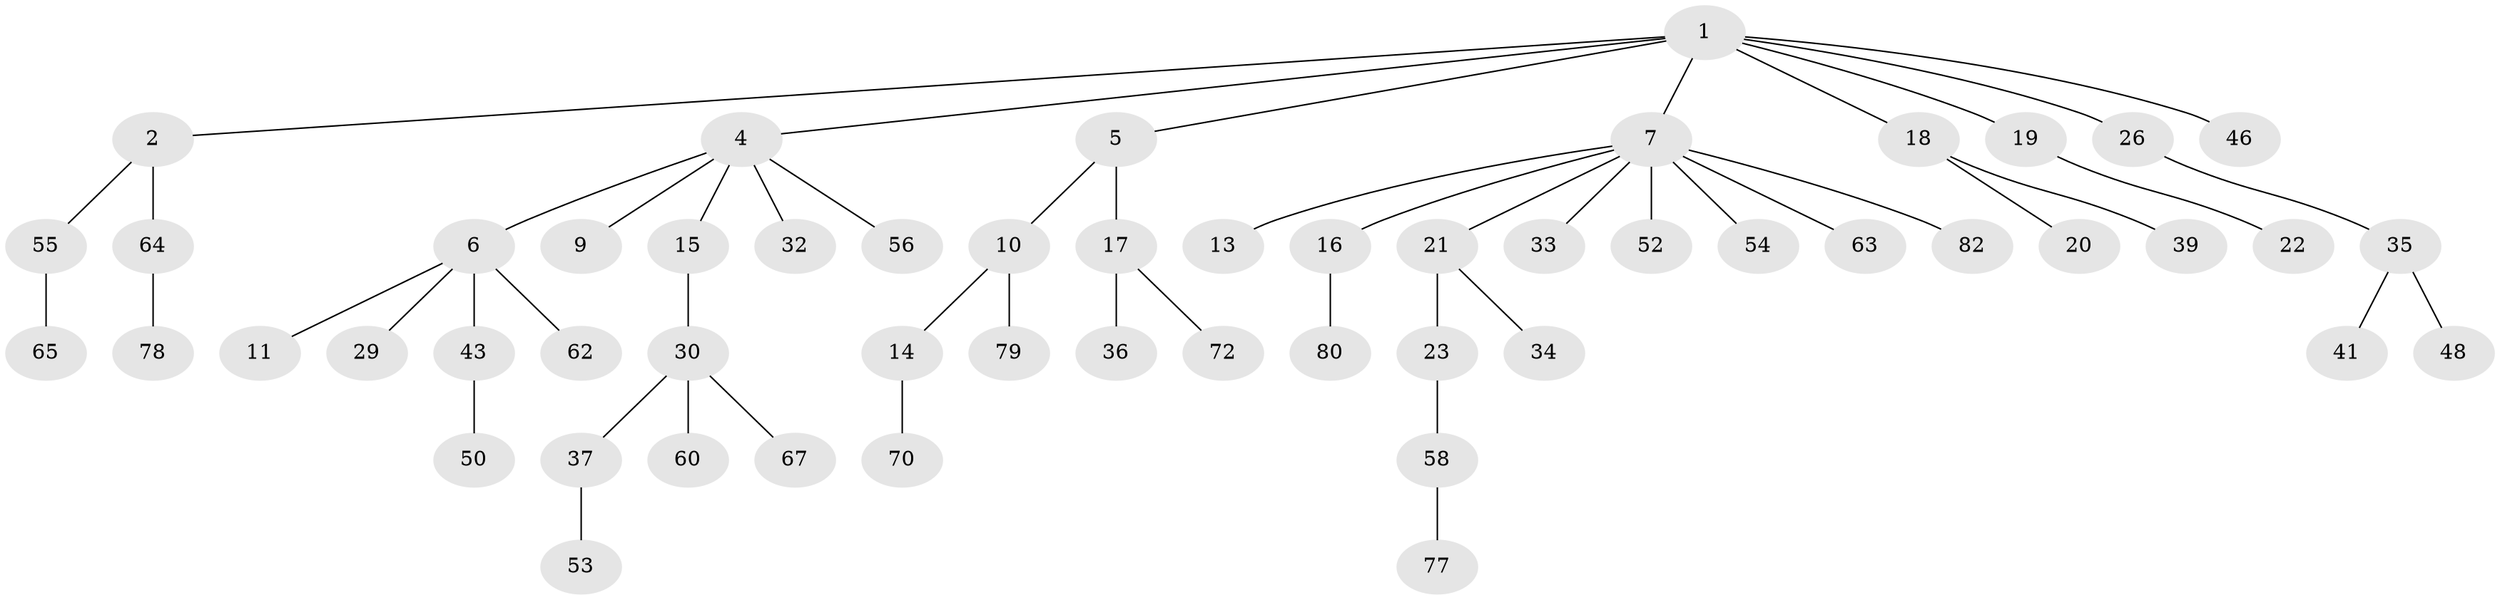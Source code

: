 // original degree distribution, {5: 0.04878048780487805, 2: 0.32926829268292684, 3: 0.0975609756097561, 7: 0.012195121951219513, 1: 0.45121951219512196, 4: 0.06097560975609756}
// Generated by graph-tools (version 1.1) at 2025/42/03/06/25 10:42:05]
// undirected, 54 vertices, 53 edges
graph export_dot {
graph [start="1"]
  node [color=gray90,style=filled];
  1 [super="+3"];
  2 [super="+24"];
  4 [super="+8"];
  5;
  6 [super="+42"];
  7 [super="+12"];
  9;
  10 [super="+59"];
  11 [super="+27"];
  13;
  14 [super="+66"];
  15 [super="+25"];
  16 [super="+71"];
  17 [super="+44"];
  18 [super="+49"];
  19 [super="+38"];
  20 [super="+75"];
  21 [super="+73"];
  22 [super="+45"];
  23 [super="+28"];
  26 [super="+31"];
  29;
  30 [super="+51"];
  32 [super="+47"];
  33 [super="+40"];
  34;
  35 [super="+69"];
  36 [super="+57"];
  37 [super="+68"];
  39;
  41;
  43;
  46;
  48;
  50;
  52;
  53 [super="+74"];
  54;
  55 [super="+61"];
  56;
  58 [super="+76"];
  60;
  62;
  63;
  64;
  65;
  67;
  70;
  72;
  77;
  78 [super="+81"];
  79;
  80;
  82;
  1 -- 2;
  1 -- 4;
  1 -- 7;
  1 -- 19;
  1 -- 18;
  1 -- 5;
  1 -- 26;
  1 -- 46;
  2 -- 64;
  2 -- 55;
  4 -- 6;
  4 -- 9;
  4 -- 32;
  4 -- 56;
  4 -- 15;
  5 -- 10;
  5 -- 17;
  6 -- 11;
  6 -- 29;
  6 -- 62;
  6 -- 43;
  7 -- 16;
  7 -- 21;
  7 -- 52;
  7 -- 54;
  7 -- 82;
  7 -- 33;
  7 -- 63;
  7 -- 13;
  10 -- 14;
  10 -- 79;
  14 -- 70;
  15 -- 30;
  16 -- 80;
  17 -- 36;
  17 -- 72;
  18 -- 20;
  18 -- 39;
  19 -- 22;
  21 -- 23;
  21 -- 34;
  23 -- 58;
  26 -- 35;
  30 -- 37;
  30 -- 60;
  30 -- 67;
  35 -- 41;
  35 -- 48;
  37 -- 53;
  43 -- 50;
  55 -- 65;
  58 -- 77;
  64 -- 78;
}
